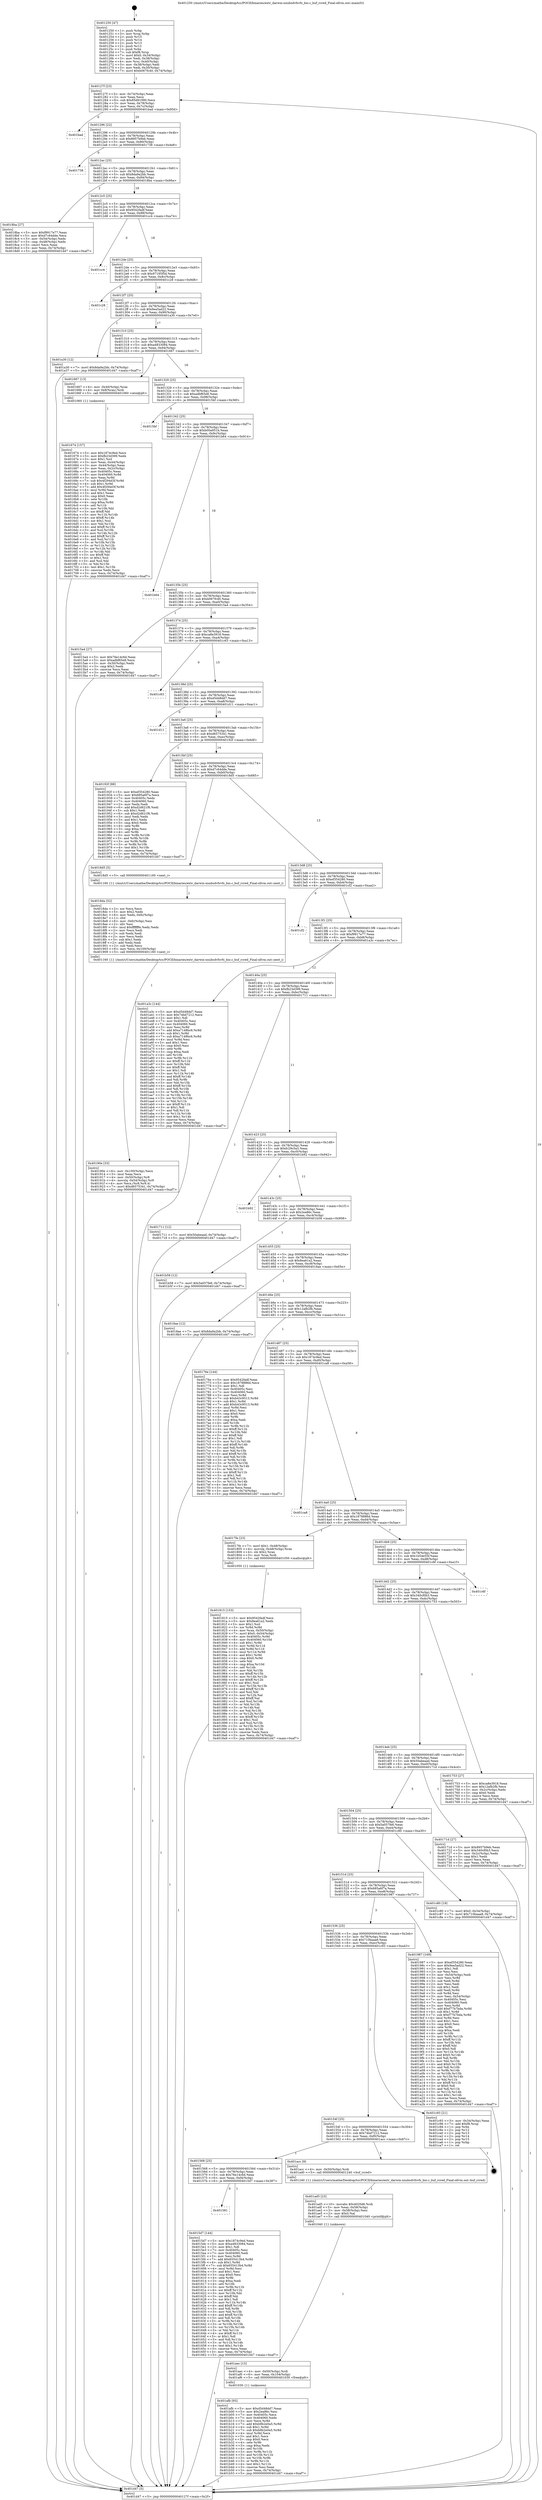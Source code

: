 digraph "0x401250" {
  label = "0x401250 (/mnt/c/Users/mathe/Desktop/tcc/POCII/binaries/extr_darwin-xnubsdvfsvfs_bio.c_buf_rcred_Final-ollvm.out::main(0))"
  labelloc = "t"
  node[shape=record]

  Entry [label="",width=0.3,height=0.3,shape=circle,fillcolor=black,style=filled]
  "0x40127f" [label="{
     0x40127f [23]\l
     | [instrs]\l
     &nbsp;&nbsp;0x40127f \<+3\>: mov -0x74(%rbp),%eax\l
     &nbsp;&nbsp;0x401282 \<+2\>: mov %eax,%ecx\l
     &nbsp;&nbsp;0x401284 \<+6\>: sub $0x85d91990,%ecx\l
     &nbsp;&nbsp;0x40128a \<+3\>: mov %eax,-0x78(%rbp)\l
     &nbsp;&nbsp;0x40128d \<+3\>: mov %ecx,-0x7c(%rbp)\l
     &nbsp;&nbsp;0x401290 \<+6\>: je 0000000000401bad \<main+0x95d\>\l
  }"]
  "0x401bad" [label="{
     0x401bad\l
  }", style=dashed]
  "0x401296" [label="{
     0x401296 [22]\l
     | [instrs]\l
     &nbsp;&nbsp;0x401296 \<+5\>: jmp 000000000040129b \<main+0x4b\>\l
     &nbsp;&nbsp;0x40129b \<+3\>: mov -0x78(%rbp),%eax\l
     &nbsp;&nbsp;0x40129e \<+5\>: sub $0x8957b9eb,%eax\l
     &nbsp;&nbsp;0x4012a3 \<+3\>: mov %eax,-0x80(%rbp)\l
     &nbsp;&nbsp;0x4012a6 \<+6\>: je 0000000000401738 \<main+0x4e8\>\l
  }"]
  Exit [label="",width=0.3,height=0.3,shape=circle,fillcolor=black,style=filled,peripheries=2]
  "0x401738" [label="{
     0x401738\l
  }", style=dashed]
  "0x4012ac" [label="{
     0x4012ac [25]\l
     | [instrs]\l
     &nbsp;&nbsp;0x4012ac \<+5\>: jmp 00000000004012b1 \<main+0x61\>\l
     &nbsp;&nbsp;0x4012b1 \<+3\>: mov -0x78(%rbp),%eax\l
     &nbsp;&nbsp;0x4012b4 \<+5\>: sub $0x8da9a2bb,%eax\l
     &nbsp;&nbsp;0x4012b9 \<+6\>: mov %eax,-0x84(%rbp)\l
     &nbsp;&nbsp;0x4012bf \<+6\>: je 00000000004018ba \<main+0x66a\>\l
  }"]
  "0x401afb" [label="{
     0x401afb [93]\l
     | [instrs]\l
     &nbsp;&nbsp;0x401afb \<+5\>: mov $0xd5d48dd7,%eax\l
     &nbsp;&nbsp;0x401b00 \<+5\>: mov $0x2ea86c,%esi\l
     &nbsp;&nbsp;0x401b05 \<+7\>: mov 0x40405c,%ecx\l
     &nbsp;&nbsp;0x401b0c \<+7\>: mov 0x404060,%edx\l
     &nbsp;&nbsp;0x401b13 \<+3\>: mov %ecx,%r8d\l
     &nbsp;&nbsp;0x401b16 \<+7\>: add $0xb9b2e0a5,%r8d\l
     &nbsp;&nbsp;0x401b1d \<+4\>: sub $0x1,%r8d\l
     &nbsp;&nbsp;0x401b21 \<+7\>: sub $0xb9b2e0a5,%r8d\l
     &nbsp;&nbsp;0x401b28 \<+4\>: imul %r8d,%ecx\l
     &nbsp;&nbsp;0x401b2c \<+3\>: and $0x1,%ecx\l
     &nbsp;&nbsp;0x401b2f \<+3\>: cmp $0x0,%ecx\l
     &nbsp;&nbsp;0x401b32 \<+4\>: sete %r9b\l
     &nbsp;&nbsp;0x401b36 \<+3\>: cmp $0xa,%edx\l
     &nbsp;&nbsp;0x401b39 \<+4\>: setl %r10b\l
     &nbsp;&nbsp;0x401b3d \<+3\>: mov %r9b,%r11b\l
     &nbsp;&nbsp;0x401b40 \<+3\>: and %r10b,%r11b\l
     &nbsp;&nbsp;0x401b43 \<+3\>: xor %r10b,%r9b\l
     &nbsp;&nbsp;0x401b46 \<+3\>: or %r9b,%r11b\l
     &nbsp;&nbsp;0x401b49 \<+4\>: test $0x1,%r11b\l
     &nbsp;&nbsp;0x401b4d \<+3\>: cmovne %esi,%eax\l
     &nbsp;&nbsp;0x401b50 \<+3\>: mov %eax,-0x74(%rbp)\l
     &nbsp;&nbsp;0x401b53 \<+5\>: jmp 0000000000401d47 \<main+0xaf7\>\l
  }"]
  "0x4018ba" [label="{
     0x4018ba [27]\l
     | [instrs]\l
     &nbsp;&nbsp;0x4018ba \<+5\>: mov $0xf9917e77,%eax\l
     &nbsp;&nbsp;0x4018bf \<+5\>: mov $0xd7c64dde,%ecx\l
     &nbsp;&nbsp;0x4018c4 \<+3\>: mov -0x54(%rbp),%edx\l
     &nbsp;&nbsp;0x4018c7 \<+3\>: cmp -0x48(%rbp),%edx\l
     &nbsp;&nbsp;0x4018ca \<+3\>: cmovl %ecx,%eax\l
     &nbsp;&nbsp;0x4018cd \<+3\>: mov %eax,-0x74(%rbp)\l
     &nbsp;&nbsp;0x4018d0 \<+5\>: jmp 0000000000401d47 \<main+0xaf7\>\l
  }"]
  "0x4012c5" [label="{
     0x4012c5 [25]\l
     | [instrs]\l
     &nbsp;&nbsp;0x4012c5 \<+5\>: jmp 00000000004012ca \<main+0x7a\>\l
     &nbsp;&nbsp;0x4012ca \<+3\>: mov -0x78(%rbp),%eax\l
     &nbsp;&nbsp;0x4012cd \<+5\>: sub $0x9542fadf,%eax\l
     &nbsp;&nbsp;0x4012d2 \<+6\>: mov %eax,-0x88(%rbp)\l
     &nbsp;&nbsp;0x4012d8 \<+6\>: je 0000000000401cc4 \<main+0xa74\>\l
  }"]
  "0x401aec" [label="{
     0x401aec [15]\l
     | [instrs]\l
     &nbsp;&nbsp;0x401aec \<+4\>: mov -0x50(%rbp),%rdi\l
     &nbsp;&nbsp;0x401af0 \<+6\>: mov %eax,-0x104(%rbp)\l
     &nbsp;&nbsp;0x401af6 \<+5\>: call 0000000000401030 \<free@plt\>\l
     | [calls]\l
     &nbsp;&nbsp;0x401030 \{1\} (unknown)\l
  }"]
  "0x401cc4" [label="{
     0x401cc4\l
  }", style=dashed]
  "0x4012de" [label="{
     0x4012de [25]\l
     | [instrs]\l
     &nbsp;&nbsp;0x4012de \<+5\>: jmp 00000000004012e3 \<main+0x93\>\l
     &nbsp;&nbsp;0x4012e3 \<+3\>: mov -0x78(%rbp),%eax\l
     &nbsp;&nbsp;0x4012e6 \<+5\>: sub $0x97195f5d,%eax\l
     &nbsp;&nbsp;0x4012eb \<+6\>: mov %eax,-0x8c(%rbp)\l
     &nbsp;&nbsp;0x4012f1 \<+6\>: je 0000000000401c28 \<main+0x9d8\>\l
  }"]
  "0x401ad5" [label="{
     0x401ad5 [23]\l
     | [instrs]\l
     &nbsp;&nbsp;0x401ad5 \<+10\>: movabs $0x4020d6,%rdi\l
     &nbsp;&nbsp;0x401adf \<+3\>: mov %eax,-0x58(%rbp)\l
     &nbsp;&nbsp;0x401ae2 \<+3\>: mov -0x58(%rbp),%esi\l
     &nbsp;&nbsp;0x401ae5 \<+2\>: mov $0x0,%al\l
     &nbsp;&nbsp;0x401ae7 \<+5\>: call 0000000000401040 \<printf@plt\>\l
     | [calls]\l
     &nbsp;&nbsp;0x401040 \{1\} (unknown)\l
  }"]
  "0x401c28" [label="{
     0x401c28\l
  }", style=dashed]
  "0x4012f7" [label="{
     0x4012f7 [25]\l
     | [instrs]\l
     &nbsp;&nbsp;0x4012f7 \<+5\>: jmp 00000000004012fc \<main+0xac\>\l
     &nbsp;&nbsp;0x4012fc \<+3\>: mov -0x78(%rbp),%eax\l
     &nbsp;&nbsp;0x4012ff \<+5\>: sub $0x9ea5ad22,%eax\l
     &nbsp;&nbsp;0x401304 \<+6\>: mov %eax,-0x90(%rbp)\l
     &nbsp;&nbsp;0x40130a \<+6\>: je 0000000000401a30 \<main+0x7e0\>\l
  }"]
  "0x40190e" [label="{
     0x40190e [33]\l
     | [instrs]\l
     &nbsp;&nbsp;0x40190e \<+6\>: mov -0x100(%rbp),%ecx\l
     &nbsp;&nbsp;0x401914 \<+3\>: imul %eax,%ecx\l
     &nbsp;&nbsp;0x401917 \<+4\>: mov -0x50(%rbp),%r8\l
     &nbsp;&nbsp;0x40191b \<+4\>: movslq -0x54(%rbp),%r9\l
     &nbsp;&nbsp;0x40191f \<+4\>: mov %ecx,(%r8,%r9,4)\l
     &nbsp;&nbsp;0x401923 \<+7\>: movl $0xd6575341,-0x74(%rbp)\l
     &nbsp;&nbsp;0x40192a \<+5\>: jmp 0000000000401d47 \<main+0xaf7\>\l
  }"]
  "0x401a30" [label="{
     0x401a30 [12]\l
     | [instrs]\l
     &nbsp;&nbsp;0x401a30 \<+7\>: movl $0x8da9a2bb,-0x74(%rbp)\l
     &nbsp;&nbsp;0x401a37 \<+5\>: jmp 0000000000401d47 \<main+0xaf7\>\l
  }"]
  "0x401310" [label="{
     0x401310 [25]\l
     | [instrs]\l
     &nbsp;&nbsp;0x401310 \<+5\>: jmp 0000000000401315 \<main+0xc5\>\l
     &nbsp;&nbsp;0x401315 \<+3\>: mov -0x78(%rbp),%eax\l
     &nbsp;&nbsp;0x401318 \<+5\>: sub $0xa4833084,%eax\l
     &nbsp;&nbsp;0x40131d \<+6\>: mov %eax,-0x94(%rbp)\l
     &nbsp;&nbsp;0x401323 \<+6\>: je 0000000000401667 \<main+0x417\>\l
  }"]
  "0x4018da" [label="{
     0x4018da [52]\l
     | [instrs]\l
     &nbsp;&nbsp;0x4018da \<+2\>: xor %ecx,%ecx\l
     &nbsp;&nbsp;0x4018dc \<+5\>: mov $0x2,%edx\l
     &nbsp;&nbsp;0x4018e1 \<+6\>: mov %edx,-0xfc(%rbp)\l
     &nbsp;&nbsp;0x4018e7 \<+1\>: cltd\l
     &nbsp;&nbsp;0x4018e8 \<+6\>: mov -0xfc(%rbp),%esi\l
     &nbsp;&nbsp;0x4018ee \<+2\>: idiv %esi\l
     &nbsp;&nbsp;0x4018f0 \<+6\>: imul $0xfffffffe,%edx,%edx\l
     &nbsp;&nbsp;0x4018f6 \<+2\>: mov %ecx,%edi\l
     &nbsp;&nbsp;0x4018f8 \<+2\>: sub %edx,%edi\l
     &nbsp;&nbsp;0x4018fa \<+2\>: mov %ecx,%edx\l
     &nbsp;&nbsp;0x4018fc \<+3\>: sub $0x1,%edx\l
     &nbsp;&nbsp;0x4018ff \<+2\>: add %edx,%edi\l
     &nbsp;&nbsp;0x401901 \<+2\>: sub %edi,%ecx\l
     &nbsp;&nbsp;0x401903 \<+6\>: mov %ecx,-0x100(%rbp)\l
     &nbsp;&nbsp;0x401909 \<+5\>: call 0000000000401160 \<next_i\>\l
     | [calls]\l
     &nbsp;&nbsp;0x401160 \{1\} (/mnt/c/Users/mathe/Desktop/tcc/POCII/binaries/extr_darwin-xnubsdvfsvfs_bio.c_buf_rcred_Final-ollvm.out::next_i)\l
  }"]
  "0x401667" [label="{
     0x401667 [13]\l
     | [instrs]\l
     &nbsp;&nbsp;0x401667 \<+4\>: mov -0x40(%rbp),%rax\l
     &nbsp;&nbsp;0x40166b \<+4\>: mov 0x8(%rax),%rdi\l
     &nbsp;&nbsp;0x40166f \<+5\>: call 0000000000401060 \<atoi@plt\>\l
     | [calls]\l
     &nbsp;&nbsp;0x401060 \{1\} (unknown)\l
  }"]
  "0x401329" [label="{
     0x401329 [25]\l
     | [instrs]\l
     &nbsp;&nbsp;0x401329 \<+5\>: jmp 000000000040132e \<main+0xde\>\l
     &nbsp;&nbsp;0x40132e \<+3\>: mov -0x78(%rbp),%eax\l
     &nbsp;&nbsp;0x401331 \<+5\>: sub $0xadbf65e8,%eax\l
     &nbsp;&nbsp;0x401336 \<+6\>: mov %eax,-0x98(%rbp)\l
     &nbsp;&nbsp;0x40133c \<+6\>: je 00000000004015bf \<main+0x36f\>\l
  }"]
  "0x401815" [label="{
     0x401815 [153]\l
     | [instrs]\l
     &nbsp;&nbsp;0x401815 \<+5\>: mov $0x9542fadf,%ecx\l
     &nbsp;&nbsp;0x40181a \<+5\>: mov $0x8ea61a2,%edx\l
     &nbsp;&nbsp;0x40181f \<+3\>: mov $0x1,%sil\l
     &nbsp;&nbsp;0x401822 \<+3\>: xor %r8d,%r8d\l
     &nbsp;&nbsp;0x401825 \<+4\>: mov %rax,-0x50(%rbp)\l
     &nbsp;&nbsp;0x401829 \<+7\>: movl $0x0,-0x54(%rbp)\l
     &nbsp;&nbsp;0x401830 \<+8\>: mov 0x40405c,%r9d\l
     &nbsp;&nbsp;0x401838 \<+8\>: mov 0x404060,%r10d\l
     &nbsp;&nbsp;0x401840 \<+4\>: sub $0x1,%r8d\l
     &nbsp;&nbsp;0x401844 \<+3\>: mov %r9d,%r11d\l
     &nbsp;&nbsp;0x401847 \<+3\>: add %r8d,%r11d\l
     &nbsp;&nbsp;0x40184a \<+4\>: imul %r11d,%r9d\l
     &nbsp;&nbsp;0x40184e \<+4\>: and $0x1,%r9d\l
     &nbsp;&nbsp;0x401852 \<+4\>: cmp $0x0,%r9d\l
     &nbsp;&nbsp;0x401856 \<+3\>: sete %bl\l
     &nbsp;&nbsp;0x401859 \<+4\>: cmp $0xa,%r10d\l
     &nbsp;&nbsp;0x40185d \<+4\>: setl %r14b\l
     &nbsp;&nbsp;0x401861 \<+3\>: mov %bl,%r15b\l
     &nbsp;&nbsp;0x401864 \<+4\>: xor $0xff,%r15b\l
     &nbsp;&nbsp;0x401868 \<+3\>: mov %r14b,%r12b\l
     &nbsp;&nbsp;0x40186b \<+4\>: xor $0xff,%r12b\l
     &nbsp;&nbsp;0x40186f \<+4\>: xor $0x1,%sil\l
     &nbsp;&nbsp;0x401873 \<+3\>: mov %r15b,%r13b\l
     &nbsp;&nbsp;0x401876 \<+4\>: and $0xff,%r13b\l
     &nbsp;&nbsp;0x40187a \<+3\>: and %sil,%bl\l
     &nbsp;&nbsp;0x40187d \<+3\>: mov %r12b,%al\l
     &nbsp;&nbsp;0x401880 \<+2\>: and $0xff,%al\l
     &nbsp;&nbsp;0x401882 \<+3\>: and %sil,%r14b\l
     &nbsp;&nbsp;0x401885 \<+3\>: or %bl,%r13b\l
     &nbsp;&nbsp;0x401888 \<+3\>: or %r14b,%al\l
     &nbsp;&nbsp;0x40188b \<+3\>: xor %al,%r13b\l
     &nbsp;&nbsp;0x40188e \<+3\>: or %r12b,%r15b\l
     &nbsp;&nbsp;0x401891 \<+4\>: xor $0xff,%r15b\l
     &nbsp;&nbsp;0x401895 \<+4\>: or $0x1,%sil\l
     &nbsp;&nbsp;0x401899 \<+3\>: and %sil,%r15b\l
     &nbsp;&nbsp;0x40189c \<+3\>: or %r15b,%r13b\l
     &nbsp;&nbsp;0x40189f \<+4\>: test $0x1,%r13b\l
     &nbsp;&nbsp;0x4018a3 \<+3\>: cmovne %edx,%ecx\l
     &nbsp;&nbsp;0x4018a6 \<+3\>: mov %ecx,-0x74(%rbp)\l
     &nbsp;&nbsp;0x4018a9 \<+5\>: jmp 0000000000401d47 \<main+0xaf7\>\l
  }"]
  "0x4015bf" [label="{
     0x4015bf\l
  }", style=dashed]
  "0x401342" [label="{
     0x401342 [25]\l
     | [instrs]\l
     &nbsp;&nbsp;0x401342 \<+5\>: jmp 0000000000401347 \<main+0xf7\>\l
     &nbsp;&nbsp;0x401347 \<+3\>: mov -0x78(%rbp),%eax\l
     &nbsp;&nbsp;0x40134a \<+5\>: sub $0xb00a951b,%eax\l
     &nbsp;&nbsp;0x40134f \<+6\>: mov %eax,-0x9c(%rbp)\l
     &nbsp;&nbsp;0x401355 \<+6\>: je 0000000000401b64 \<main+0x914\>\l
  }"]
  "0x401674" [label="{
     0x401674 [157]\l
     | [instrs]\l
     &nbsp;&nbsp;0x401674 \<+5\>: mov $0x1874c9ed,%ecx\l
     &nbsp;&nbsp;0x401679 \<+5\>: mov $0xfb23d399,%edx\l
     &nbsp;&nbsp;0x40167e \<+3\>: mov $0x1,%sil\l
     &nbsp;&nbsp;0x401681 \<+3\>: mov %eax,-0x44(%rbp)\l
     &nbsp;&nbsp;0x401684 \<+3\>: mov -0x44(%rbp),%eax\l
     &nbsp;&nbsp;0x401687 \<+3\>: mov %eax,-0x2c(%rbp)\l
     &nbsp;&nbsp;0x40168a \<+7\>: mov 0x40405c,%eax\l
     &nbsp;&nbsp;0x401691 \<+8\>: mov 0x404060,%r8d\l
     &nbsp;&nbsp;0x401699 \<+3\>: mov %eax,%r9d\l
     &nbsp;&nbsp;0x40169c \<+7\>: sub $0x4f294d3f,%r9d\l
     &nbsp;&nbsp;0x4016a3 \<+4\>: sub $0x1,%r9d\l
     &nbsp;&nbsp;0x4016a7 \<+7\>: add $0x4f294d3f,%r9d\l
     &nbsp;&nbsp;0x4016ae \<+4\>: imul %r9d,%eax\l
     &nbsp;&nbsp;0x4016b2 \<+3\>: and $0x1,%eax\l
     &nbsp;&nbsp;0x4016b5 \<+3\>: cmp $0x0,%eax\l
     &nbsp;&nbsp;0x4016b8 \<+4\>: sete %r10b\l
     &nbsp;&nbsp;0x4016bc \<+4\>: cmp $0xa,%r8d\l
     &nbsp;&nbsp;0x4016c0 \<+4\>: setl %r11b\l
     &nbsp;&nbsp;0x4016c4 \<+3\>: mov %r10b,%bl\l
     &nbsp;&nbsp;0x4016c7 \<+3\>: xor $0xff,%bl\l
     &nbsp;&nbsp;0x4016ca \<+3\>: mov %r11b,%r14b\l
     &nbsp;&nbsp;0x4016cd \<+4\>: xor $0xff,%r14b\l
     &nbsp;&nbsp;0x4016d1 \<+4\>: xor $0x1,%sil\l
     &nbsp;&nbsp;0x4016d5 \<+3\>: mov %bl,%r15b\l
     &nbsp;&nbsp;0x4016d8 \<+4\>: and $0xff,%r15b\l
     &nbsp;&nbsp;0x4016dc \<+3\>: and %sil,%r10b\l
     &nbsp;&nbsp;0x4016df \<+3\>: mov %r14b,%r12b\l
     &nbsp;&nbsp;0x4016e2 \<+4\>: and $0xff,%r12b\l
     &nbsp;&nbsp;0x4016e6 \<+3\>: and %sil,%r11b\l
     &nbsp;&nbsp;0x4016e9 \<+3\>: or %r10b,%r15b\l
     &nbsp;&nbsp;0x4016ec \<+3\>: or %r11b,%r12b\l
     &nbsp;&nbsp;0x4016ef \<+3\>: xor %r12b,%r15b\l
     &nbsp;&nbsp;0x4016f2 \<+3\>: or %r14b,%bl\l
     &nbsp;&nbsp;0x4016f5 \<+3\>: xor $0xff,%bl\l
     &nbsp;&nbsp;0x4016f8 \<+4\>: or $0x1,%sil\l
     &nbsp;&nbsp;0x4016fc \<+3\>: and %sil,%bl\l
     &nbsp;&nbsp;0x4016ff \<+3\>: or %bl,%r15b\l
     &nbsp;&nbsp;0x401702 \<+4\>: test $0x1,%r15b\l
     &nbsp;&nbsp;0x401706 \<+3\>: cmovne %edx,%ecx\l
     &nbsp;&nbsp;0x401709 \<+3\>: mov %ecx,-0x74(%rbp)\l
     &nbsp;&nbsp;0x40170c \<+5\>: jmp 0000000000401d47 \<main+0xaf7\>\l
  }"]
  "0x401b64" [label="{
     0x401b64\l
  }", style=dashed]
  "0x40135b" [label="{
     0x40135b [25]\l
     | [instrs]\l
     &nbsp;&nbsp;0x40135b \<+5\>: jmp 0000000000401360 \<main+0x110\>\l
     &nbsp;&nbsp;0x401360 \<+3\>: mov -0x78(%rbp),%eax\l
     &nbsp;&nbsp;0x401363 \<+5\>: sub $0xb067fc40,%eax\l
     &nbsp;&nbsp;0x401368 \<+6\>: mov %eax,-0xa0(%rbp)\l
     &nbsp;&nbsp;0x40136e \<+6\>: je 00000000004015a4 \<main+0x354\>\l
  }"]
  "0x401581" [label="{
     0x401581\l
  }", style=dashed]
  "0x4015a4" [label="{
     0x4015a4 [27]\l
     | [instrs]\l
     &nbsp;&nbsp;0x4015a4 \<+5\>: mov $0x76e14c6d,%eax\l
     &nbsp;&nbsp;0x4015a9 \<+5\>: mov $0xadbf65e8,%ecx\l
     &nbsp;&nbsp;0x4015ae \<+3\>: mov -0x30(%rbp),%edx\l
     &nbsp;&nbsp;0x4015b1 \<+3\>: cmp $0x2,%edx\l
     &nbsp;&nbsp;0x4015b4 \<+3\>: cmovne %ecx,%eax\l
     &nbsp;&nbsp;0x4015b7 \<+3\>: mov %eax,-0x74(%rbp)\l
     &nbsp;&nbsp;0x4015ba \<+5\>: jmp 0000000000401d47 \<main+0xaf7\>\l
  }"]
  "0x401374" [label="{
     0x401374 [25]\l
     | [instrs]\l
     &nbsp;&nbsp;0x401374 \<+5\>: jmp 0000000000401379 \<main+0x129\>\l
     &nbsp;&nbsp;0x401379 \<+3\>: mov -0x78(%rbp),%eax\l
     &nbsp;&nbsp;0x40137c \<+5\>: sub $0xca8e3918,%eax\l
     &nbsp;&nbsp;0x401381 \<+6\>: mov %eax,-0xa4(%rbp)\l
     &nbsp;&nbsp;0x401387 \<+6\>: je 0000000000401c63 \<main+0xa13\>\l
  }"]
  "0x401d47" [label="{
     0x401d47 [5]\l
     | [instrs]\l
     &nbsp;&nbsp;0x401d47 \<+5\>: jmp 000000000040127f \<main+0x2f\>\l
  }"]
  "0x401250" [label="{
     0x401250 [47]\l
     | [instrs]\l
     &nbsp;&nbsp;0x401250 \<+1\>: push %rbp\l
     &nbsp;&nbsp;0x401251 \<+3\>: mov %rsp,%rbp\l
     &nbsp;&nbsp;0x401254 \<+2\>: push %r15\l
     &nbsp;&nbsp;0x401256 \<+2\>: push %r14\l
     &nbsp;&nbsp;0x401258 \<+2\>: push %r13\l
     &nbsp;&nbsp;0x40125a \<+2\>: push %r12\l
     &nbsp;&nbsp;0x40125c \<+1\>: push %rbx\l
     &nbsp;&nbsp;0x40125d \<+7\>: sub $0xf8,%rsp\l
     &nbsp;&nbsp;0x401264 \<+7\>: movl $0x0,-0x34(%rbp)\l
     &nbsp;&nbsp;0x40126b \<+3\>: mov %edi,-0x38(%rbp)\l
     &nbsp;&nbsp;0x40126e \<+4\>: mov %rsi,-0x40(%rbp)\l
     &nbsp;&nbsp;0x401272 \<+3\>: mov -0x38(%rbp),%edi\l
     &nbsp;&nbsp;0x401275 \<+3\>: mov %edi,-0x30(%rbp)\l
     &nbsp;&nbsp;0x401278 \<+7\>: movl $0xb067fc40,-0x74(%rbp)\l
  }"]
  "0x4015d7" [label="{
     0x4015d7 [144]\l
     | [instrs]\l
     &nbsp;&nbsp;0x4015d7 \<+5\>: mov $0x1874c9ed,%eax\l
     &nbsp;&nbsp;0x4015dc \<+5\>: mov $0xa4833084,%ecx\l
     &nbsp;&nbsp;0x4015e1 \<+2\>: mov $0x1,%dl\l
     &nbsp;&nbsp;0x4015e3 \<+7\>: mov 0x40405c,%esi\l
     &nbsp;&nbsp;0x4015ea \<+7\>: mov 0x404060,%edi\l
     &nbsp;&nbsp;0x4015f1 \<+3\>: mov %esi,%r8d\l
     &nbsp;&nbsp;0x4015f4 \<+7\>: add $0x655413b4,%r8d\l
     &nbsp;&nbsp;0x4015fb \<+4\>: sub $0x1,%r8d\l
     &nbsp;&nbsp;0x4015ff \<+7\>: sub $0x655413b4,%r8d\l
     &nbsp;&nbsp;0x401606 \<+4\>: imul %r8d,%esi\l
     &nbsp;&nbsp;0x40160a \<+3\>: and $0x1,%esi\l
     &nbsp;&nbsp;0x40160d \<+3\>: cmp $0x0,%esi\l
     &nbsp;&nbsp;0x401610 \<+4\>: sete %r9b\l
     &nbsp;&nbsp;0x401614 \<+3\>: cmp $0xa,%edi\l
     &nbsp;&nbsp;0x401617 \<+4\>: setl %r10b\l
     &nbsp;&nbsp;0x40161b \<+3\>: mov %r9b,%r11b\l
     &nbsp;&nbsp;0x40161e \<+4\>: xor $0xff,%r11b\l
     &nbsp;&nbsp;0x401622 \<+3\>: mov %r10b,%bl\l
     &nbsp;&nbsp;0x401625 \<+3\>: xor $0xff,%bl\l
     &nbsp;&nbsp;0x401628 \<+3\>: xor $0x1,%dl\l
     &nbsp;&nbsp;0x40162b \<+3\>: mov %r11b,%r14b\l
     &nbsp;&nbsp;0x40162e \<+4\>: and $0xff,%r14b\l
     &nbsp;&nbsp;0x401632 \<+3\>: and %dl,%r9b\l
     &nbsp;&nbsp;0x401635 \<+3\>: mov %bl,%r15b\l
     &nbsp;&nbsp;0x401638 \<+4\>: and $0xff,%r15b\l
     &nbsp;&nbsp;0x40163c \<+3\>: and %dl,%r10b\l
     &nbsp;&nbsp;0x40163f \<+3\>: or %r9b,%r14b\l
     &nbsp;&nbsp;0x401642 \<+3\>: or %r10b,%r15b\l
     &nbsp;&nbsp;0x401645 \<+3\>: xor %r15b,%r14b\l
     &nbsp;&nbsp;0x401648 \<+3\>: or %bl,%r11b\l
     &nbsp;&nbsp;0x40164b \<+4\>: xor $0xff,%r11b\l
     &nbsp;&nbsp;0x40164f \<+3\>: or $0x1,%dl\l
     &nbsp;&nbsp;0x401652 \<+3\>: and %dl,%r11b\l
     &nbsp;&nbsp;0x401655 \<+3\>: or %r11b,%r14b\l
     &nbsp;&nbsp;0x401658 \<+4\>: test $0x1,%r14b\l
     &nbsp;&nbsp;0x40165c \<+3\>: cmovne %ecx,%eax\l
     &nbsp;&nbsp;0x40165f \<+3\>: mov %eax,-0x74(%rbp)\l
     &nbsp;&nbsp;0x401662 \<+5\>: jmp 0000000000401d47 \<main+0xaf7\>\l
  }"]
  "0x401c63" [label="{
     0x401c63\l
  }", style=dashed]
  "0x40138d" [label="{
     0x40138d [25]\l
     | [instrs]\l
     &nbsp;&nbsp;0x40138d \<+5\>: jmp 0000000000401392 \<main+0x142\>\l
     &nbsp;&nbsp;0x401392 \<+3\>: mov -0x78(%rbp),%eax\l
     &nbsp;&nbsp;0x401395 \<+5\>: sub $0xd5d48dd7,%eax\l
     &nbsp;&nbsp;0x40139a \<+6\>: mov %eax,-0xa8(%rbp)\l
     &nbsp;&nbsp;0x4013a0 \<+6\>: je 0000000000401d11 \<main+0xac1\>\l
  }"]
  "0x401568" [label="{
     0x401568 [25]\l
     | [instrs]\l
     &nbsp;&nbsp;0x401568 \<+5\>: jmp 000000000040156d \<main+0x31d\>\l
     &nbsp;&nbsp;0x40156d \<+3\>: mov -0x78(%rbp),%eax\l
     &nbsp;&nbsp;0x401570 \<+5\>: sub $0x76e14c6d,%eax\l
     &nbsp;&nbsp;0x401575 \<+6\>: mov %eax,-0xf4(%rbp)\l
     &nbsp;&nbsp;0x40157b \<+6\>: je 00000000004015d7 \<main+0x387\>\l
  }"]
  "0x401d11" [label="{
     0x401d11\l
  }", style=dashed]
  "0x4013a6" [label="{
     0x4013a6 [25]\l
     | [instrs]\l
     &nbsp;&nbsp;0x4013a6 \<+5\>: jmp 00000000004013ab \<main+0x15b\>\l
     &nbsp;&nbsp;0x4013ab \<+3\>: mov -0x78(%rbp),%eax\l
     &nbsp;&nbsp;0x4013ae \<+5\>: sub $0xd6575341,%eax\l
     &nbsp;&nbsp;0x4013b3 \<+6\>: mov %eax,-0xac(%rbp)\l
     &nbsp;&nbsp;0x4013b9 \<+6\>: je 000000000040192f \<main+0x6df\>\l
  }"]
  "0x401acc" [label="{
     0x401acc [9]\l
     | [instrs]\l
     &nbsp;&nbsp;0x401acc \<+4\>: mov -0x50(%rbp),%rdi\l
     &nbsp;&nbsp;0x401ad0 \<+5\>: call 0000000000401240 \<buf_rcred\>\l
     | [calls]\l
     &nbsp;&nbsp;0x401240 \{1\} (/mnt/c/Users/mathe/Desktop/tcc/POCII/binaries/extr_darwin-xnubsdvfsvfs_bio.c_buf_rcred_Final-ollvm.out::buf_rcred)\l
  }"]
  "0x40192f" [label="{
     0x40192f [88]\l
     | [instrs]\l
     &nbsp;&nbsp;0x40192f \<+5\>: mov $0xef354280,%eax\l
     &nbsp;&nbsp;0x401934 \<+5\>: mov $0x685a6f7a,%ecx\l
     &nbsp;&nbsp;0x401939 \<+7\>: mov 0x40405c,%edx\l
     &nbsp;&nbsp;0x401940 \<+7\>: mov 0x404060,%esi\l
     &nbsp;&nbsp;0x401947 \<+2\>: mov %edx,%edi\l
     &nbsp;&nbsp;0x401949 \<+6\>: add $0xd2d621f6,%edi\l
     &nbsp;&nbsp;0x40194f \<+3\>: sub $0x1,%edi\l
     &nbsp;&nbsp;0x401952 \<+6\>: sub $0xd2d621f6,%edi\l
     &nbsp;&nbsp;0x401958 \<+3\>: imul %edi,%edx\l
     &nbsp;&nbsp;0x40195b \<+3\>: and $0x1,%edx\l
     &nbsp;&nbsp;0x40195e \<+3\>: cmp $0x0,%edx\l
     &nbsp;&nbsp;0x401961 \<+4\>: sete %r8b\l
     &nbsp;&nbsp;0x401965 \<+3\>: cmp $0xa,%esi\l
     &nbsp;&nbsp;0x401968 \<+4\>: setl %r9b\l
     &nbsp;&nbsp;0x40196c \<+3\>: mov %r8b,%r10b\l
     &nbsp;&nbsp;0x40196f \<+3\>: and %r9b,%r10b\l
     &nbsp;&nbsp;0x401972 \<+3\>: xor %r9b,%r8b\l
     &nbsp;&nbsp;0x401975 \<+3\>: or %r8b,%r10b\l
     &nbsp;&nbsp;0x401978 \<+4\>: test $0x1,%r10b\l
     &nbsp;&nbsp;0x40197c \<+3\>: cmovne %ecx,%eax\l
     &nbsp;&nbsp;0x40197f \<+3\>: mov %eax,-0x74(%rbp)\l
     &nbsp;&nbsp;0x401982 \<+5\>: jmp 0000000000401d47 \<main+0xaf7\>\l
  }"]
  "0x4013bf" [label="{
     0x4013bf [25]\l
     | [instrs]\l
     &nbsp;&nbsp;0x4013bf \<+5\>: jmp 00000000004013c4 \<main+0x174\>\l
     &nbsp;&nbsp;0x4013c4 \<+3\>: mov -0x78(%rbp),%eax\l
     &nbsp;&nbsp;0x4013c7 \<+5\>: sub $0xd7c64dde,%eax\l
     &nbsp;&nbsp;0x4013cc \<+6\>: mov %eax,-0xb0(%rbp)\l
     &nbsp;&nbsp;0x4013d2 \<+6\>: je 00000000004018d5 \<main+0x685\>\l
  }"]
  "0x40154f" [label="{
     0x40154f [25]\l
     | [instrs]\l
     &nbsp;&nbsp;0x40154f \<+5\>: jmp 0000000000401554 \<main+0x304\>\l
     &nbsp;&nbsp;0x401554 \<+3\>: mov -0x78(%rbp),%eax\l
     &nbsp;&nbsp;0x401557 \<+5\>: sub $0x74bd7212,%eax\l
     &nbsp;&nbsp;0x40155c \<+6\>: mov %eax,-0xf0(%rbp)\l
     &nbsp;&nbsp;0x401562 \<+6\>: je 0000000000401acc \<main+0x87c\>\l
  }"]
  "0x4018d5" [label="{
     0x4018d5 [5]\l
     | [instrs]\l
     &nbsp;&nbsp;0x4018d5 \<+5\>: call 0000000000401160 \<next_i\>\l
     | [calls]\l
     &nbsp;&nbsp;0x401160 \{1\} (/mnt/c/Users/mathe/Desktop/tcc/POCII/binaries/extr_darwin-xnubsdvfsvfs_bio.c_buf_rcred_Final-ollvm.out::next_i)\l
  }"]
  "0x4013d8" [label="{
     0x4013d8 [25]\l
     | [instrs]\l
     &nbsp;&nbsp;0x4013d8 \<+5\>: jmp 00000000004013dd \<main+0x18d\>\l
     &nbsp;&nbsp;0x4013dd \<+3\>: mov -0x78(%rbp),%eax\l
     &nbsp;&nbsp;0x4013e0 \<+5\>: sub $0xef354280,%eax\l
     &nbsp;&nbsp;0x4013e5 \<+6\>: mov %eax,-0xb4(%rbp)\l
     &nbsp;&nbsp;0x4013eb \<+6\>: je 0000000000401cf2 \<main+0xaa2\>\l
  }"]
  "0x401c93" [label="{
     0x401c93 [21]\l
     | [instrs]\l
     &nbsp;&nbsp;0x401c93 \<+3\>: mov -0x34(%rbp),%eax\l
     &nbsp;&nbsp;0x401c96 \<+7\>: add $0xf8,%rsp\l
     &nbsp;&nbsp;0x401c9d \<+1\>: pop %rbx\l
     &nbsp;&nbsp;0x401c9e \<+2\>: pop %r12\l
     &nbsp;&nbsp;0x401ca0 \<+2\>: pop %r13\l
     &nbsp;&nbsp;0x401ca2 \<+2\>: pop %r14\l
     &nbsp;&nbsp;0x401ca4 \<+2\>: pop %r15\l
     &nbsp;&nbsp;0x401ca6 \<+1\>: pop %rbp\l
     &nbsp;&nbsp;0x401ca7 \<+1\>: ret\l
  }"]
  "0x401cf2" [label="{
     0x401cf2\l
  }", style=dashed]
  "0x4013f1" [label="{
     0x4013f1 [25]\l
     | [instrs]\l
     &nbsp;&nbsp;0x4013f1 \<+5\>: jmp 00000000004013f6 \<main+0x1a6\>\l
     &nbsp;&nbsp;0x4013f6 \<+3\>: mov -0x78(%rbp),%eax\l
     &nbsp;&nbsp;0x4013f9 \<+5\>: sub $0xf9917e77,%eax\l
     &nbsp;&nbsp;0x4013fe \<+6\>: mov %eax,-0xb8(%rbp)\l
     &nbsp;&nbsp;0x401404 \<+6\>: je 0000000000401a3c \<main+0x7ec\>\l
  }"]
  "0x401536" [label="{
     0x401536 [25]\l
     | [instrs]\l
     &nbsp;&nbsp;0x401536 \<+5\>: jmp 000000000040153b \<main+0x2eb\>\l
     &nbsp;&nbsp;0x40153b \<+3\>: mov -0x78(%rbp),%eax\l
     &nbsp;&nbsp;0x40153e \<+5\>: sub $0x710baaa8,%eax\l
     &nbsp;&nbsp;0x401543 \<+6\>: mov %eax,-0xec(%rbp)\l
     &nbsp;&nbsp;0x401549 \<+6\>: je 0000000000401c93 \<main+0xa43\>\l
  }"]
  "0x401a3c" [label="{
     0x401a3c [144]\l
     | [instrs]\l
     &nbsp;&nbsp;0x401a3c \<+5\>: mov $0xd5d48dd7,%eax\l
     &nbsp;&nbsp;0x401a41 \<+5\>: mov $0x74bd7212,%ecx\l
     &nbsp;&nbsp;0x401a46 \<+2\>: mov $0x1,%dl\l
     &nbsp;&nbsp;0x401a48 \<+7\>: mov 0x40405c,%esi\l
     &nbsp;&nbsp;0x401a4f \<+7\>: mov 0x404060,%edi\l
     &nbsp;&nbsp;0x401a56 \<+3\>: mov %esi,%r8d\l
     &nbsp;&nbsp;0x401a59 \<+7\>: add $0xa7148bc6,%r8d\l
     &nbsp;&nbsp;0x401a60 \<+4\>: sub $0x1,%r8d\l
     &nbsp;&nbsp;0x401a64 \<+7\>: sub $0xa7148bc6,%r8d\l
     &nbsp;&nbsp;0x401a6b \<+4\>: imul %r8d,%esi\l
     &nbsp;&nbsp;0x401a6f \<+3\>: and $0x1,%esi\l
     &nbsp;&nbsp;0x401a72 \<+3\>: cmp $0x0,%esi\l
     &nbsp;&nbsp;0x401a75 \<+4\>: sete %r9b\l
     &nbsp;&nbsp;0x401a79 \<+3\>: cmp $0xa,%edi\l
     &nbsp;&nbsp;0x401a7c \<+4\>: setl %r10b\l
     &nbsp;&nbsp;0x401a80 \<+3\>: mov %r9b,%r11b\l
     &nbsp;&nbsp;0x401a83 \<+4\>: xor $0xff,%r11b\l
     &nbsp;&nbsp;0x401a87 \<+3\>: mov %r10b,%bl\l
     &nbsp;&nbsp;0x401a8a \<+3\>: xor $0xff,%bl\l
     &nbsp;&nbsp;0x401a8d \<+3\>: xor $0x1,%dl\l
     &nbsp;&nbsp;0x401a90 \<+3\>: mov %r11b,%r14b\l
     &nbsp;&nbsp;0x401a93 \<+4\>: and $0xff,%r14b\l
     &nbsp;&nbsp;0x401a97 \<+3\>: and %dl,%r9b\l
     &nbsp;&nbsp;0x401a9a \<+3\>: mov %bl,%r15b\l
     &nbsp;&nbsp;0x401a9d \<+4\>: and $0xff,%r15b\l
     &nbsp;&nbsp;0x401aa1 \<+3\>: and %dl,%r10b\l
     &nbsp;&nbsp;0x401aa4 \<+3\>: or %r9b,%r14b\l
     &nbsp;&nbsp;0x401aa7 \<+3\>: or %r10b,%r15b\l
     &nbsp;&nbsp;0x401aaa \<+3\>: xor %r15b,%r14b\l
     &nbsp;&nbsp;0x401aad \<+3\>: or %bl,%r11b\l
     &nbsp;&nbsp;0x401ab0 \<+4\>: xor $0xff,%r11b\l
     &nbsp;&nbsp;0x401ab4 \<+3\>: or $0x1,%dl\l
     &nbsp;&nbsp;0x401ab7 \<+3\>: and %dl,%r11b\l
     &nbsp;&nbsp;0x401aba \<+3\>: or %r11b,%r14b\l
     &nbsp;&nbsp;0x401abd \<+4\>: test $0x1,%r14b\l
     &nbsp;&nbsp;0x401ac1 \<+3\>: cmovne %ecx,%eax\l
     &nbsp;&nbsp;0x401ac4 \<+3\>: mov %eax,-0x74(%rbp)\l
     &nbsp;&nbsp;0x401ac7 \<+5\>: jmp 0000000000401d47 \<main+0xaf7\>\l
  }"]
  "0x40140a" [label="{
     0x40140a [25]\l
     | [instrs]\l
     &nbsp;&nbsp;0x40140a \<+5\>: jmp 000000000040140f \<main+0x1bf\>\l
     &nbsp;&nbsp;0x40140f \<+3\>: mov -0x78(%rbp),%eax\l
     &nbsp;&nbsp;0x401412 \<+5\>: sub $0xfb23d399,%eax\l
     &nbsp;&nbsp;0x401417 \<+6\>: mov %eax,-0xbc(%rbp)\l
     &nbsp;&nbsp;0x40141d \<+6\>: je 0000000000401711 \<main+0x4c1\>\l
  }"]
  "0x401987" [label="{
     0x401987 [169]\l
     | [instrs]\l
     &nbsp;&nbsp;0x401987 \<+5\>: mov $0xef354280,%eax\l
     &nbsp;&nbsp;0x40198c \<+5\>: mov $0x9ea5ad22,%ecx\l
     &nbsp;&nbsp;0x401991 \<+2\>: mov $0x1,%dl\l
     &nbsp;&nbsp;0x401993 \<+2\>: xor %esi,%esi\l
     &nbsp;&nbsp;0x401995 \<+3\>: mov -0x54(%rbp),%edi\l
     &nbsp;&nbsp;0x401998 \<+3\>: mov %esi,%r8d\l
     &nbsp;&nbsp;0x40199b \<+3\>: sub %edi,%r8d\l
     &nbsp;&nbsp;0x40199e \<+2\>: mov %esi,%edi\l
     &nbsp;&nbsp;0x4019a0 \<+3\>: sub $0x1,%edi\l
     &nbsp;&nbsp;0x4019a3 \<+3\>: add %edi,%r8d\l
     &nbsp;&nbsp;0x4019a6 \<+3\>: sub %r8d,%esi\l
     &nbsp;&nbsp;0x4019a9 \<+3\>: mov %esi,-0x54(%rbp)\l
     &nbsp;&nbsp;0x4019ac \<+7\>: mov 0x40405c,%esi\l
     &nbsp;&nbsp;0x4019b3 \<+7\>: mov 0x404060,%edi\l
     &nbsp;&nbsp;0x4019ba \<+3\>: mov %esi,%r8d\l
     &nbsp;&nbsp;0x4019bd \<+7\>: add $0xf77b7bda,%r8d\l
     &nbsp;&nbsp;0x4019c4 \<+4\>: sub $0x1,%r8d\l
     &nbsp;&nbsp;0x4019c8 \<+7\>: sub $0xf77b7bda,%r8d\l
     &nbsp;&nbsp;0x4019cf \<+4\>: imul %r8d,%esi\l
     &nbsp;&nbsp;0x4019d3 \<+3\>: and $0x1,%esi\l
     &nbsp;&nbsp;0x4019d6 \<+3\>: cmp $0x0,%esi\l
     &nbsp;&nbsp;0x4019d9 \<+4\>: sete %r9b\l
     &nbsp;&nbsp;0x4019dd \<+3\>: cmp $0xa,%edi\l
     &nbsp;&nbsp;0x4019e0 \<+4\>: setl %r10b\l
     &nbsp;&nbsp;0x4019e4 \<+3\>: mov %r9b,%r11b\l
     &nbsp;&nbsp;0x4019e7 \<+4\>: xor $0xff,%r11b\l
     &nbsp;&nbsp;0x4019eb \<+3\>: mov %r10b,%bl\l
     &nbsp;&nbsp;0x4019ee \<+3\>: xor $0xff,%bl\l
     &nbsp;&nbsp;0x4019f1 \<+3\>: xor $0x0,%dl\l
     &nbsp;&nbsp;0x4019f4 \<+3\>: mov %r11b,%r14b\l
     &nbsp;&nbsp;0x4019f7 \<+4\>: and $0x0,%r14b\l
     &nbsp;&nbsp;0x4019fb \<+3\>: and %dl,%r9b\l
     &nbsp;&nbsp;0x4019fe \<+3\>: mov %bl,%r15b\l
     &nbsp;&nbsp;0x401a01 \<+4\>: and $0x0,%r15b\l
     &nbsp;&nbsp;0x401a05 \<+3\>: and %dl,%r10b\l
     &nbsp;&nbsp;0x401a08 \<+3\>: or %r9b,%r14b\l
     &nbsp;&nbsp;0x401a0b \<+3\>: or %r10b,%r15b\l
     &nbsp;&nbsp;0x401a0e \<+3\>: xor %r15b,%r14b\l
     &nbsp;&nbsp;0x401a11 \<+3\>: or %bl,%r11b\l
     &nbsp;&nbsp;0x401a14 \<+4\>: xor $0xff,%r11b\l
     &nbsp;&nbsp;0x401a18 \<+3\>: or $0x0,%dl\l
     &nbsp;&nbsp;0x401a1b \<+3\>: and %dl,%r11b\l
     &nbsp;&nbsp;0x401a1e \<+3\>: or %r11b,%r14b\l
     &nbsp;&nbsp;0x401a21 \<+4\>: test $0x1,%r14b\l
     &nbsp;&nbsp;0x401a25 \<+3\>: cmovne %ecx,%eax\l
     &nbsp;&nbsp;0x401a28 \<+3\>: mov %eax,-0x74(%rbp)\l
     &nbsp;&nbsp;0x401a2b \<+5\>: jmp 0000000000401d47 \<main+0xaf7\>\l
  }"]
  "0x401711" [label="{
     0x401711 [12]\l
     | [instrs]\l
     &nbsp;&nbsp;0x401711 \<+7\>: movl $0x50abeaad,-0x74(%rbp)\l
     &nbsp;&nbsp;0x401718 \<+5\>: jmp 0000000000401d47 \<main+0xaf7\>\l
  }"]
  "0x401423" [label="{
     0x401423 [25]\l
     | [instrs]\l
     &nbsp;&nbsp;0x401423 \<+5\>: jmp 0000000000401428 \<main+0x1d8\>\l
     &nbsp;&nbsp;0x401428 \<+3\>: mov -0x78(%rbp),%eax\l
     &nbsp;&nbsp;0x40142b \<+5\>: sub $0xfc29c5a3,%eax\l
     &nbsp;&nbsp;0x401430 \<+6\>: mov %eax,-0xc0(%rbp)\l
     &nbsp;&nbsp;0x401436 \<+6\>: je 0000000000401b92 \<main+0x942\>\l
  }"]
  "0x40151d" [label="{
     0x40151d [25]\l
     | [instrs]\l
     &nbsp;&nbsp;0x40151d \<+5\>: jmp 0000000000401522 \<main+0x2d2\>\l
     &nbsp;&nbsp;0x401522 \<+3\>: mov -0x78(%rbp),%eax\l
     &nbsp;&nbsp;0x401525 \<+5\>: sub $0x685a6f7a,%eax\l
     &nbsp;&nbsp;0x40152a \<+6\>: mov %eax,-0xe8(%rbp)\l
     &nbsp;&nbsp;0x401530 \<+6\>: je 0000000000401987 \<main+0x737\>\l
  }"]
  "0x401b92" [label="{
     0x401b92\l
  }", style=dashed]
  "0x40143c" [label="{
     0x40143c [25]\l
     | [instrs]\l
     &nbsp;&nbsp;0x40143c \<+5\>: jmp 0000000000401441 \<main+0x1f1\>\l
     &nbsp;&nbsp;0x401441 \<+3\>: mov -0x78(%rbp),%eax\l
     &nbsp;&nbsp;0x401444 \<+5\>: sub $0x2ea86c,%eax\l
     &nbsp;&nbsp;0x401449 \<+6\>: mov %eax,-0xc4(%rbp)\l
     &nbsp;&nbsp;0x40144f \<+6\>: je 0000000000401b58 \<main+0x908\>\l
  }"]
  "0x401c80" [label="{
     0x401c80 [19]\l
     | [instrs]\l
     &nbsp;&nbsp;0x401c80 \<+7\>: movl $0x0,-0x34(%rbp)\l
     &nbsp;&nbsp;0x401c87 \<+7\>: movl $0x710baaa8,-0x74(%rbp)\l
     &nbsp;&nbsp;0x401c8e \<+5\>: jmp 0000000000401d47 \<main+0xaf7\>\l
  }"]
  "0x401b58" [label="{
     0x401b58 [12]\l
     | [instrs]\l
     &nbsp;&nbsp;0x401b58 \<+7\>: movl $0x5a057fe6,-0x74(%rbp)\l
     &nbsp;&nbsp;0x401b5f \<+5\>: jmp 0000000000401d47 \<main+0xaf7\>\l
  }"]
  "0x401455" [label="{
     0x401455 [25]\l
     | [instrs]\l
     &nbsp;&nbsp;0x401455 \<+5\>: jmp 000000000040145a \<main+0x20a\>\l
     &nbsp;&nbsp;0x40145a \<+3\>: mov -0x78(%rbp),%eax\l
     &nbsp;&nbsp;0x40145d \<+5\>: sub $0x8ea61a2,%eax\l
     &nbsp;&nbsp;0x401462 \<+6\>: mov %eax,-0xc8(%rbp)\l
     &nbsp;&nbsp;0x401468 \<+6\>: je 00000000004018ae \<main+0x65e\>\l
  }"]
  "0x401504" [label="{
     0x401504 [25]\l
     | [instrs]\l
     &nbsp;&nbsp;0x401504 \<+5\>: jmp 0000000000401509 \<main+0x2b9\>\l
     &nbsp;&nbsp;0x401509 \<+3\>: mov -0x78(%rbp),%eax\l
     &nbsp;&nbsp;0x40150c \<+5\>: sub $0x5a057fe6,%eax\l
     &nbsp;&nbsp;0x401511 \<+6\>: mov %eax,-0xe4(%rbp)\l
     &nbsp;&nbsp;0x401517 \<+6\>: je 0000000000401c80 \<main+0xa30\>\l
  }"]
  "0x4018ae" [label="{
     0x4018ae [12]\l
     | [instrs]\l
     &nbsp;&nbsp;0x4018ae \<+7\>: movl $0x8da9a2bb,-0x74(%rbp)\l
     &nbsp;&nbsp;0x4018b5 \<+5\>: jmp 0000000000401d47 \<main+0xaf7\>\l
  }"]
  "0x40146e" [label="{
     0x40146e [25]\l
     | [instrs]\l
     &nbsp;&nbsp;0x40146e \<+5\>: jmp 0000000000401473 \<main+0x223\>\l
     &nbsp;&nbsp;0x401473 \<+3\>: mov -0x78(%rbp),%eax\l
     &nbsp;&nbsp;0x401476 \<+5\>: sub $0x12afb2fb,%eax\l
     &nbsp;&nbsp;0x40147b \<+6\>: mov %eax,-0xcc(%rbp)\l
     &nbsp;&nbsp;0x401481 \<+6\>: je 000000000040176e \<main+0x51e\>\l
  }"]
  "0x40171d" [label="{
     0x40171d [27]\l
     | [instrs]\l
     &nbsp;&nbsp;0x40171d \<+5\>: mov $0x8957b9eb,%eax\l
     &nbsp;&nbsp;0x401722 \<+5\>: mov $0x340cf0b3,%ecx\l
     &nbsp;&nbsp;0x401727 \<+3\>: mov -0x2c(%rbp),%edx\l
     &nbsp;&nbsp;0x40172a \<+3\>: cmp $0x1,%edx\l
     &nbsp;&nbsp;0x40172d \<+3\>: cmovl %ecx,%eax\l
     &nbsp;&nbsp;0x401730 \<+3\>: mov %eax,-0x74(%rbp)\l
     &nbsp;&nbsp;0x401733 \<+5\>: jmp 0000000000401d47 \<main+0xaf7\>\l
  }"]
  "0x40176e" [label="{
     0x40176e [144]\l
     | [instrs]\l
     &nbsp;&nbsp;0x40176e \<+5\>: mov $0x9542fadf,%eax\l
     &nbsp;&nbsp;0x401773 \<+5\>: mov $0x1878886d,%ecx\l
     &nbsp;&nbsp;0x401778 \<+2\>: mov $0x1,%dl\l
     &nbsp;&nbsp;0x40177a \<+7\>: mov 0x40405c,%esi\l
     &nbsp;&nbsp;0x401781 \<+7\>: mov 0x404060,%edi\l
     &nbsp;&nbsp;0x401788 \<+3\>: mov %esi,%r8d\l
     &nbsp;&nbsp;0x40178b \<+7\>: sub $0xb43c9513,%r8d\l
     &nbsp;&nbsp;0x401792 \<+4\>: sub $0x1,%r8d\l
     &nbsp;&nbsp;0x401796 \<+7\>: add $0xb43c9513,%r8d\l
     &nbsp;&nbsp;0x40179d \<+4\>: imul %r8d,%esi\l
     &nbsp;&nbsp;0x4017a1 \<+3\>: and $0x1,%esi\l
     &nbsp;&nbsp;0x4017a4 \<+3\>: cmp $0x0,%esi\l
     &nbsp;&nbsp;0x4017a7 \<+4\>: sete %r9b\l
     &nbsp;&nbsp;0x4017ab \<+3\>: cmp $0xa,%edi\l
     &nbsp;&nbsp;0x4017ae \<+4\>: setl %r10b\l
     &nbsp;&nbsp;0x4017b2 \<+3\>: mov %r9b,%r11b\l
     &nbsp;&nbsp;0x4017b5 \<+4\>: xor $0xff,%r11b\l
     &nbsp;&nbsp;0x4017b9 \<+3\>: mov %r10b,%bl\l
     &nbsp;&nbsp;0x4017bc \<+3\>: xor $0xff,%bl\l
     &nbsp;&nbsp;0x4017bf \<+3\>: xor $0x1,%dl\l
     &nbsp;&nbsp;0x4017c2 \<+3\>: mov %r11b,%r14b\l
     &nbsp;&nbsp;0x4017c5 \<+4\>: and $0xff,%r14b\l
     &nbsp;&nbsp;0x4017c9 \<+3\>: and %dl,%r9b\l
     &nbsp;&nbsp;0x4017cc \<+3\>: mov %bl,%r15b\l
     &nbsp;&nbsp;0x4017cf \<+4\>: and $0xff,%r15b\l
     &nbsp;&nbsp;0x4017d3 \<+3\>: and %dl,%r10b\l
     &nbsp;&nbsp;0x4017d6 \<+3\>: or %r9b,%r14b\l
     &nbsp;&nbsp;0x4017d9 \<+3\>: or %r10b,%r15b\l
     &nbsp;&nbsp;0x4017dc \<+3\>: xor %r15b,%r14b\l
     &nbsp;&nbsp;0x4017df \<+3\>: or %bl,%r11b\l
     &nbsp;&nbsp;0x4017e2 \<+4\>: xor $0xff,%r11b\l
     &nbsp;&nbsp;0x4017e6 \<+3\>: or $0x1,%dl\l
     &nbsp;&nbsp;0x4017e9 \<+3\>: and %dl,%r11b\l
     &nbsp;&nbsp;0x4017ec \<+3\>: or %r11b,%r14b\l
     &nbsp;&nbsp;0x4017ef \<+4\>: test $0x1,%r14b\l
     &nbsp;&nbsp;0x4017f3 \<+3\>: cmovne %ecx,%eax\l
     &nbsp;&nbsp;0x4017f6 \<+3\>: mov %eax,-0x74(%rbp)\l
     &nbsp;&nbsp;0x4017f9 \<+5\>: jmp 0000000000401d47 \<main+0xaf7\>\l
  }"]
  "0x401487" [label="{
     0x401487 [25]\l
     | [instrs]\l
     &nbsp;&nbsp;0x401487 \<+5\>: jmp 000000000040148c \<main+0x23c\>\l
     &nbsp;&nbsp;0x40148c \<+3\>: mov -0x78(%rbp),%eax\l
     &nbsp;&nbsp;0x40148f \<+5\>: sub $0x1874c9ed,%eax\l
     &nbsp;&nbsp;0x401494 \<+6\>: mov %eax,-0xd0(%rbp)\l
     &nbsp;&nbsp;0x40149a \<+6\>: je 0000000000401ca8 \<main+0xa58\>\l
  }"]
  "0x4014eb" [label="{
     0x4014eb [25]\l
     | [instrs]\l
     &nbsp;&nbsp;0x4014eb \<+5\>: jmp 00000000004014f0 \<main+0x2a0\>\l
     &nbsp;&nbsp;0x4014f0 \<+3\>: mov -0x78(%rbp),%eax\l
     &nbsp;&nbsp;0x4014f3 \<+5\>: sub $0x50abeaad,%eax\l
     &nbsp;&nbsp;0x4014f8 \<+6\>: mov %eax,-0xe0(%rbp)\l
     &nbsp;&nbsp;0x4014fe \<+6\>: je 000000000040171d \<main+0x4cd\>\l
  }"]
  "0x401ca8" [label="{
     0x401ca8\l
  }", style=dashed]
  "0x4014a0" [label="{
     0x4014a0 [25]\l
     | [instrs]\l
     &nbsp;&nbsp;0x4014a0 \<+5\>: jmp 00000000004014a5 \<main+0x255\>\l
     &nbsp;&nbsp;0x4014a5 \<+3\>: mov -0x78(%rbp),%eax\l
     &nbsp;&nbsp;0x4014a8 \<+5\>: sub $0x1878886d,%eax\l
     &nbsp;&nbsp;0x4014ad \<+6\>: mov %eax,-0xd4(%rbp)\l
     &nbsp;&nbsp;0x4014b3 \<+6\>: je 00000000004017fe \<main+0x5ae\>\l
  }"]
  "0x401753" [label="{
     0x401753 [27]\l
     | [instrs]\l
     &nbsp;&nbsp;0x401753 \<+5\>: mov $0xca8e3918,%eax\l
     &nbsp;&nbsp;0x401758 \<+5\>: mov $0x12afb2fb,%ecx\l
     &nbsp;&nbsp;0x40175d \<+3\>: mov -0x2c(%rbp),%edx\l
     &nbsp;&nbsp;0x401760 \<+3\>: cmp $0x0,%edx\l
     &nbsp;&nbsp;0x401763 \<+3\>: cmove %ecx,%eax\l
     &nbsp;&nbsp;0x401766 \<+3\>: mov %eax,-0x74(%rbp)\l
     &nbsp;&nbsp;0x401769 \<+5\>: jmp 0000000000401d47 \<main+0xaf7\>\l
  }"]
  "0x4017fe" [label="{
     0x4017fe [23]\l
     | [instrs]\l
     &nbsp;&nbsp;0x4017fe \<+7\>: movl $0x1,-0x48(%rbp)\l
     &nbsp;&nbsp;0x401805 \<+4\>: movslq -0x48(%rbp),%rax\l
     &nbsp;&nbsp;0x401809 \<+4\>: shl $0x2,%rax\l
     &nbsp;&nbsp;0x40180d \<+3\>: mov %rax,%rdi\l
     &nbsp;&nbsp;0x401810 \<+5\>: call 0000000000401050 \<malloc@plt\>\l
     | [calls]\l
     &nbsp;&nbsp;0x401050 \{1\} (unknown)\l
  }"]
  "0x4014b9" [label="{
     0x4014b9 [25]\l
     | [instrs]\l
     &nbsp;&nbsp;0x4014b9 \<+5\>: jmp 00000000004014be \<main+0x26e\>\l
     &nbsp;&nbsp;0x4014be \<+3\>: mov -0x78(%rbp),%eax\l
     &nbsp;&nbsp;0x4014c1 \<+5\>: sub $0x1b54e55f,%eax\l
     &nbsp;&nbsp;0x4014c6 \<+6\>: mov %eax,-0xd8(%rbp)\l
     &nbsp;&nbsp;0x4014cc \<+6\>: je 0000000000401c6f \<main+0xa1f\>\l
  }"]
  "0x4014d2" [label="{
     0x4014d2 [25]\l
     | [instrs]\l
     &nbsp;&nbsp;0x4014d2 \<+5\>: jmp 00000000004014d7 \<main+0x287\>\l
     &nbsp;&nbsp;0x4014d7 \<+3\>: mov -0x78(%rbp),%eax\l
     &nbsp;&nbsp;0x4014da \<+5\>: sub $0x340cf0b3,%eax\l
     &nbsp;&nbsp;0x4014df \<+6\>: mov %eax,-0xdc(%rbp)\l
     &nbsp;&nbsp;0x4014e5 \<+6\>: je 0000000000401753 \<main+0x503\>\l
  }"]
  "0x401c6f" [label="{
     0x401c6f\l
  }", style=dashed]
  Entry -> "0x401250" [label=" 1"]
  "0x40127f" -> "0x401bad" [label=" 0"]
  "0x40127f" -> "0x401296" [label=" 20"]
  "0x401c93" -> Exit [label=" 1"]
  "0x401296" -> "0x401738" [label=" 0"]
  "0x401296" -> "0x4012ac" [label=" 20"]
  "0x401c80" -> "0x401d47" [label=" 1"]
  "0x4012ac" -> "0x4018ba" [label=" 2"]
  "0x4012ac" -> "0x4012c5" [label=" 18"]
  "0x401b58" -> "0x401d47" [label=" 1"]
  "0x4012c5" -> "0x401cc4" [label=" 0"]
  "0x4012c5" -> "0x4012de" [label=" 18"]
  "0x401afb" -> "0x401d47" [label=" 1"]
  "0x4012de" -> "0x401c28" [label=" 0"]
  "0x4012de" -> "0x4012f7" [label=" 18"]
  "0x401aec" -> "0x401afb" [label=" 1"]
  "0x4012f7" -> "0x401a30" [label=" 1"]
  "0x4012f7" -> "0x401310" [label=" 17"]
  "0x401ad5" -> "0x401aec" [label=" 1"]
  "0x401310" -> "0x401667" [label=" 1"]
  "0x401310" -> "0x401329" [label=" 16"]
  "0x401acc" -> "0x401ad5" [label=" 1"]
  "0x401329" -> "0x4015bf" [label=" 0"]
  "0x401329" -> "0x401342" [label=" 16"]
  "0x401a3c" -> "0x401d47" [label=" 1"]
  "0x401342" -> "0x401b64" [label=" 0"]
  "0x401342" -> "0x40135b" [label=" 16"]
  "0x401a30" -> "0x401d47" [label=" 1"]
  "0x40135b" -> "0x4015a4" [label=" 1"]
  "0x40135b" -> "0x401374" [label=" 15"]
  "0x4015a4" -> "0x401d47" [label=" 1"]
  "0x401250" -> "0x40127f" [label=" 1"]
  "0x401d47" -> "0x40127f" [label=" 19"]
  "0x401987" -> "0x401d47" [label=" 1"]
  "0x401374" -> "0x401c63" [label=" 0"]
  "0x401374" -> "0x40138d" [label=" 15"]
  "0x40192f" -> "0x401d47" [label=" 1"]
  "0x40138d" -> "0x401d11" [label=" 0"]
  "0x40138d" -> "0x4013a6" [label=" 15"]
  "0x4018da" -> "0x40190e" [label=" 1"]
  "0x4013a6" -> "0x40192f" [label=" 1"]
  "0x4013a6" -> "0x4013bf" [label=" 14"]
  "0x4018d5" -> "0x4018da" [label=" 1"]
  "0x4013bf" -> "0x4018d5" [label=" 1"]
  "0x4013bf" -> "0x4013d8" [label=" 13"]
  "0x4018ae" -> "0x401d47" [label=" 1"]
  "0x4013d8" -> "0x401cf2" [label=" 0"]
  "0x4013d8" -> "0x4013f1" [label=" 13"]
  "0x401815" -> "0x401d47" [label=" 1"]
  "0x4013f1" -> "0x401a3c" [label=" 1"]
  "0x4013f1" -> "0x40140a" [label=" 12"]
  "0x40176e" -> "0x401d47" [label=" 1"]
  "0x40140a" -> "0x401711" [label=" 1"]
  "0x40140a" -> "0x401423" [label=" 11"]
  "0x401753" -> "0x401d47" [label=" 1"]
  "0x401423" -> "0x401b92" [label=" 0"]
  "0x401423" -> "0x40143c" [label=" 11"]
  "0x401711" -> "0x401d47" [label=" 1"]
  "0x40143c" -> "0x401b58" [label=" 1"]
  "0x40143c" -> "0x401455" [label=" 10"]
  "0x401674" -> "0x401d47" [label=" 1"]
  "0x401455" -> "0x4018ae" [label=" 1"]
  "0x401455" -> "0x40146e" [label=" 9"]
  "0x4015d7" -> "0x401d47" [label=" 1"]
  "0x40146e" -> "0x40176e" [label=" 1"]
  "0x40146e" -> "0x401487" [label=" 8"]
  "0x401568" -> "0x401581" [label=" 0"]
  "0x401487" -> "0x401ca8" [label=" 0"]
  "0x401487" -> "0x4014a0" [label=" 8"]
  "0x40190e" -> "0x401d47" [label=" 1"]
  "0x4014a0" -> "0x4017fe" [label=" 1"]
  "0x4014a0" -> "0x4014b9" [label=" 7"]
  "0x40154f" -> "0x401568" [label=" 1"]
  "0x4014b9" -> "0x401c6f" [label=" 0"]
  "0x4014b9" -> "0x4014d2" [label=" 7"]
  "0x40154f" -> "0x401acc" [label=" 1"]
  "0x4014d2" -> "0x401753" [label=" 1"]
  "0x4014d2" -> "0x4014eb" [label=" 6"]
  "0x401568" -> "0x4015d7" [label=" 1"]
  "0x4014eb" -> "0x40171d" [label=" 1"]
  "0x4014eb" -> "0x401504" [label=" 5"]
  "0x401667" -> "0x401674" [label=" 1"]
  "0x401504" -> "0x401c80" [label=" 1"]
  "0x401504" -> "0x40151d" [label=" 4"]
  "0x40171d" -> "0x401d47" [label=" 1"]
  "0x40151d" -> "0x401987" [label=" 1"]
  "0x40151d" -> "0x401536" [label=" 3"]
  "0x4017fe" -> "0x401815" [label=" 1"]
  "0x401536" -> "0x401c93" [label=" 1"]
  "0x401536" -> "0x40154f" [label=" 2"]
  "0x4018ba" -> "0x401d47" [label=" 2"]
}
